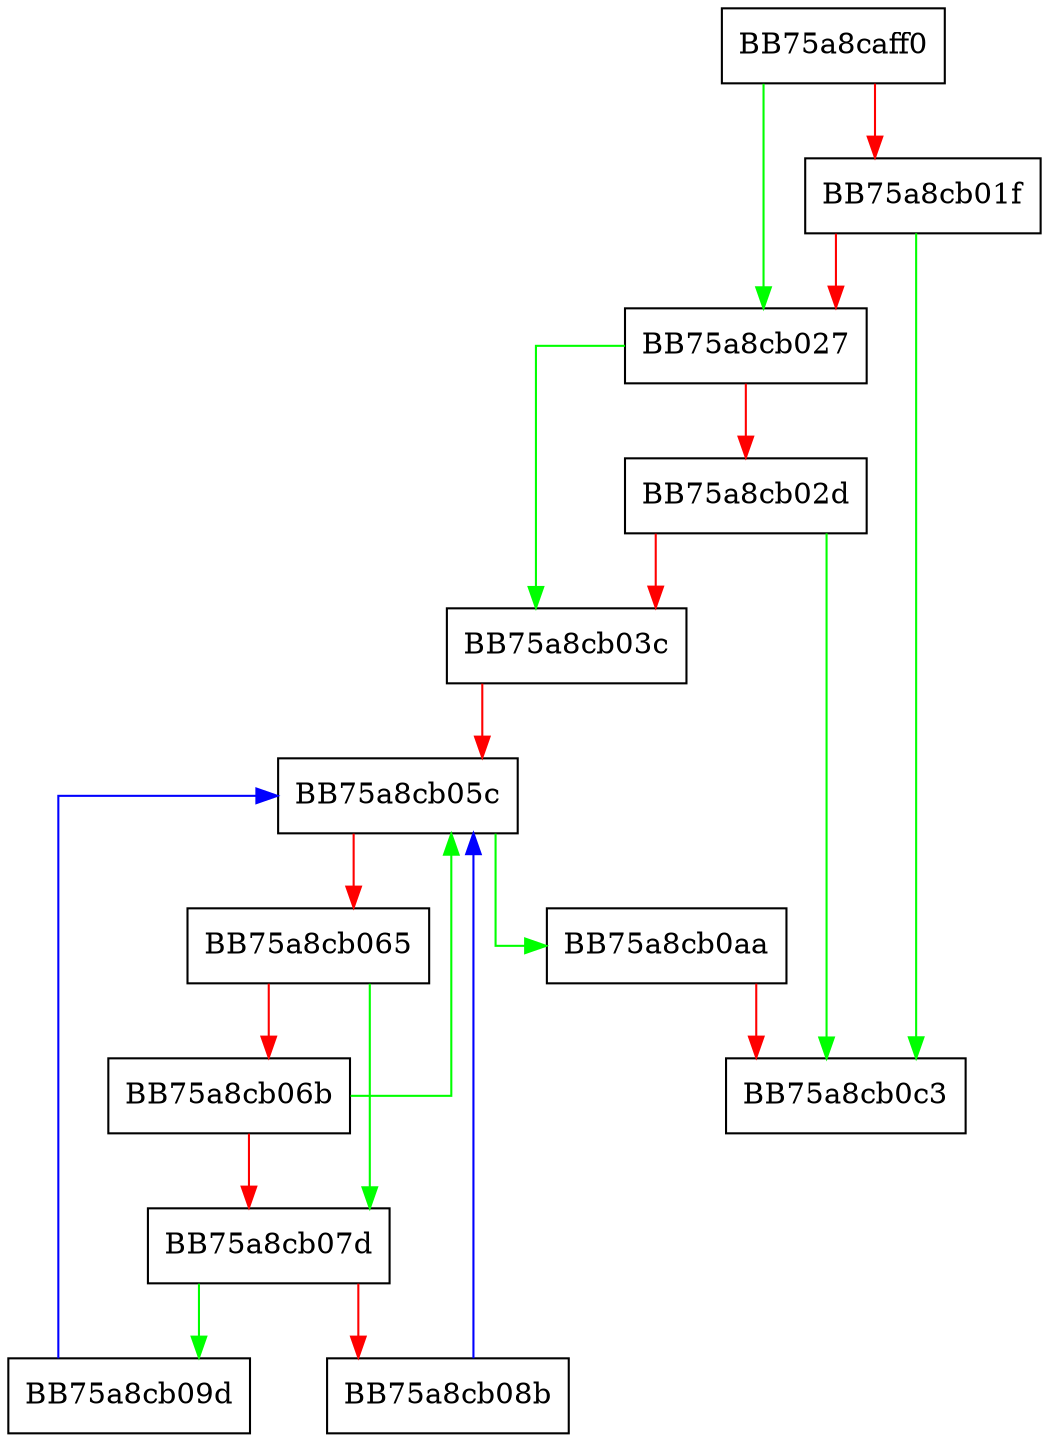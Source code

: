 digraph enumerate_content_names {
  node [shape="box"];
  graph [splines=ortho];
  BB75a8caff0 -> BB75a8cb027 [color="green"];
  BB75a8caff0 -> BB75a8cb01f [color="red"];
  BB75a8cb01f -> BB75a8cb0c3 [color="green"];
  BB75a8cb01f -> BB75a8cb027 [color="red"];
  BB75a8cb027 -> BB75a8cb03c [color="green"];
  BB75a8cb027 -> BB75a8cb02d [color="red"];
  BB75a8cb02d -> BB75a8cb0c3 [color="green"];
  BB75a8cb02d -> BB75a8cb03c [color="red"];
  BB75a8cb03c -> BB75a8cb05c [color="red"];
  BB75a8cb05c -> BB75a8cb0aa [color="green"];
  BB75a8cb05c -> BB75a8cb065 [color="red"];
  BB75a8cb065 -> BB75a8cb07d [color="green"];
  BB75a8cb065 -> BB75a8cb06b [color="red"];
  BB75a8cb06b -> BB75a8cb05c [color="green"];
  BB75a8cb06b -> BB75a8cb07d [color="red"];
  BB75a8cb07d -> BB75a8cb09d [color="green"];
  BB75a8cb07d -> BB75a8cb08b [color="red"];
  BB75a8cb08b -> BB75a8cb05c [color="blue"];
  BB75a8cb09d -> BB75a8cb05c [color="blue"];
  BB75a8cb0aa -> BB75a8cb0c3 [color="red"];
}